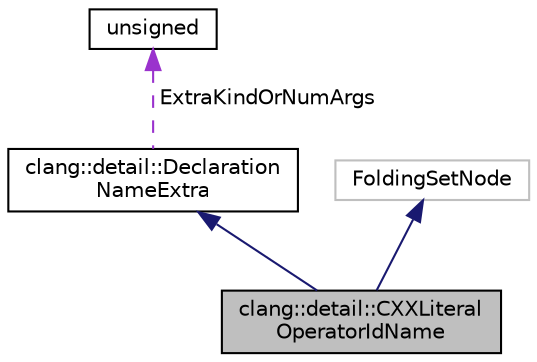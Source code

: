 digraph "clang::detail::CXXLiteralOperatorIdName"
{
 // LATEX_PDF_SIZE
  bgcolor="transparent";
  edge [fontname="Helvetica",fontsize="10",labelfontname="Helvetica",labelfontsize="10"];
  node [fontname="Helvetica",fontsize="10",shape=record];
  Node1 [label="clang::detail::CXXLiteral\lOperatorIdName",height=0.2,width=0.4,color="black", fillcolor="grey75", style="filled", fontcolor="black",tooltip="Contains the actual identifier that makes up the name of a C++ literal operator."];
  Node2 -> Node1 [dir="back",color="midnightblue",fontsize="10",style="solid",fontname="Helvetica"];
  Node2 [label="clang::detail::Declaration\lNameExtra",height=0.2,width=0.4,color="black",URL="$classclang_1_1detail_1_1DeclarationNameExtra.html",tooltip="DeclarationNameExtra is used as a base of various uncommon special names."];
  Node3 -> Node2 [dir="back",color="darkorchid3",fontsize="10",style="dashed",label=" ExtraKindOrNumArgs" ,fontname="Helvetica"];
  Node3 [label="unsigned",height=0.2,width=0.4,color="black",URL="$classunsigned.html",tooltip=" "];
  Node4 -> Node1 [dir="back",color="midnightblue",fontsize="10",style="solid",fontname="Helvetica"];
  Node4 [label="FoldingSetNode",height=0.2,width=0.4,color="grey75",tooltip=" "];
}
